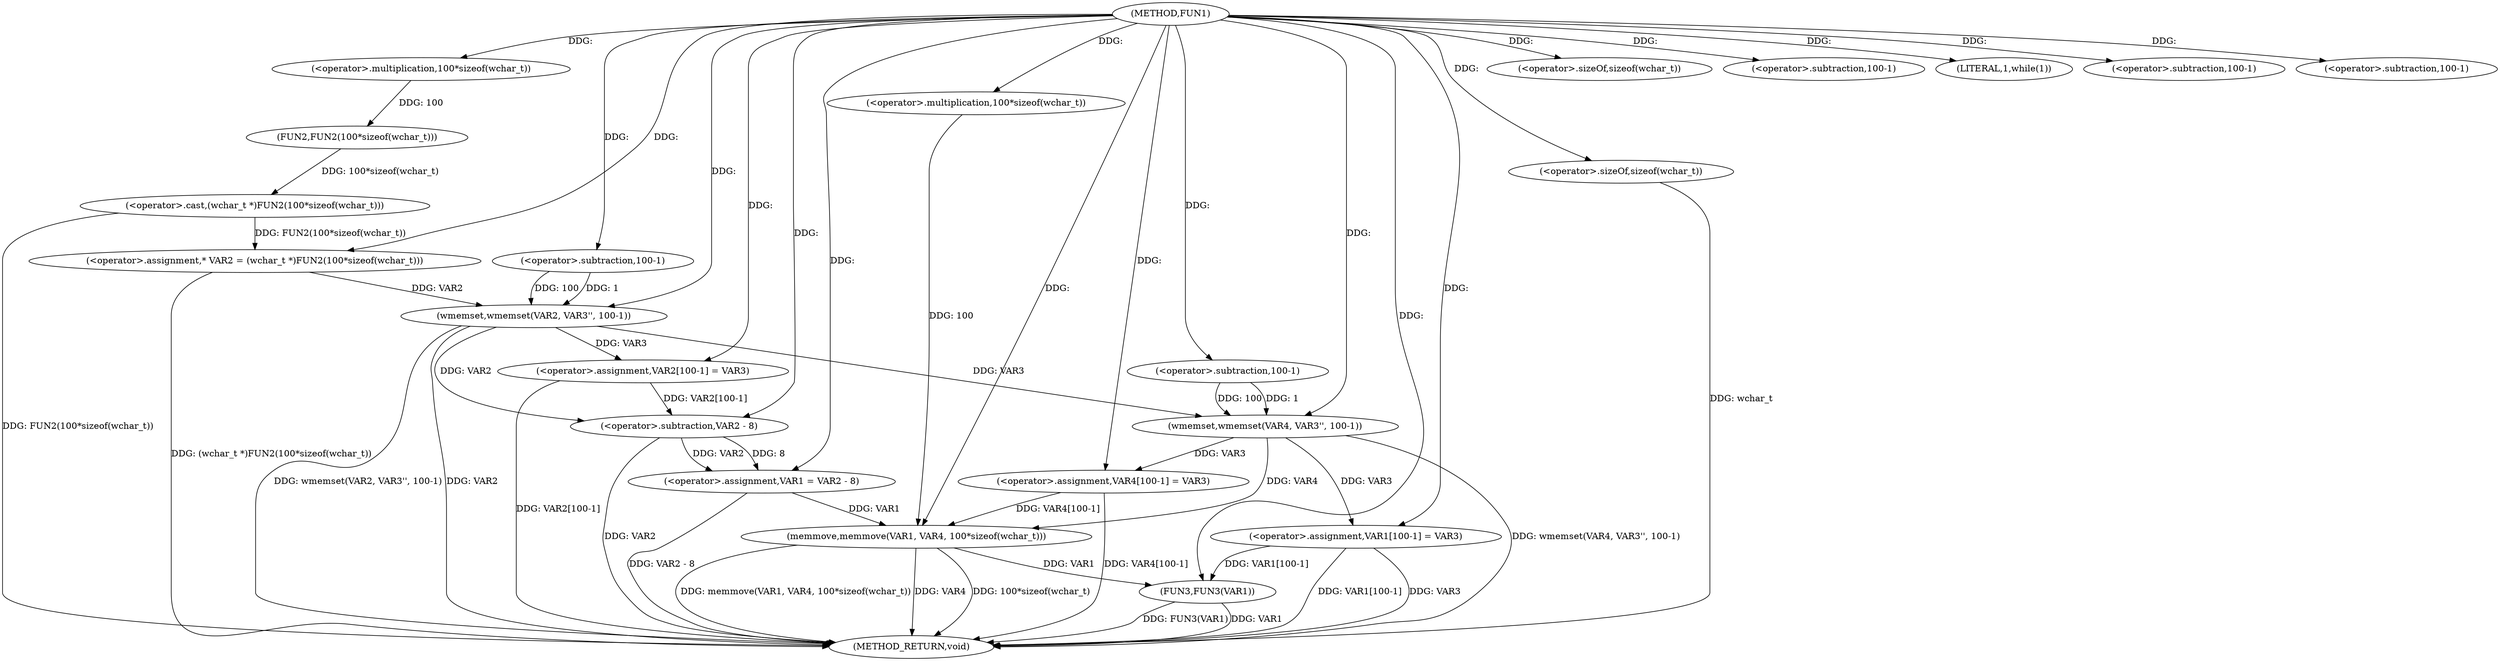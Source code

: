digraph FUN1 {  
"1000100" [label = "(METHOD,FUN1)" ]
"1000166" [label = "(METHOD_RETURN,void)" ]
"1000104" [label = "(<operator>.assignment,* VAR2 = (wchar_t *)FUN2(100*sizeof(wchar_t)))" ]
"1000106" [label = "(<operator>.cast,(wchar_t *)FUN2(100*sizeof(wchar_t)))" ]
"1000108" [label = "(FUN2,FUN2(100*sizeof(wchar_t)))" ]
"1000109" [label = "(<operator>.multiplication,100*sizeof(wchar_t))" ]
"1000111" [label = "(<operator>.sizeOf,sizeof(wchar_t))" ]
"1000113" [label = "(wmemset,wmemset(VAR2, VAR3'', 100-1))" ]
"1000116" [label = "(<operator>.subtraction,100-1)" ]
"1000119" [label = "(<operator>.assignment,VAR2[100-1] = VAR3)" ]
"1000122" [label = "(<operator>.subtraction,100-1)" ]
"1000127" [label = "(LITERAL,1,while(1))" ]
"1000129" [label = "(<operator>.assignment,VAR1 = VAR2 - 8)" ]
"1000131" [label = "(<operator>.subtraction,VAR2 - 8)" ]
"1000137" [label = "(wmemset,wmemset(VAR4, VAR3'', 100-1))" ]
"1000140" [label = "(<operator>.subtraction,100-1)" ]
"1000143" [label = "(<operator>.assignment,VAR4[100-1] = VAR3)" ]
"1000146" [label = "(<operator>.subtraction,100-1)" ]
"1000150" [label = "(memmove,memmove(VAR1, VAR4, 100*sizeof(wchar_t)))" ]
"1000153" [label = "(<operator>.multiplication,100*sizeof(wchar_t))" ]
"1000155" [label = "(<operator>.sizeOf,sizeof(wchar_t))" ]
"1000157" [label = "(<operator>.assignment,VAR1[100-1] = VAR3)" ]
"1000160" [label = "(<operator>.subtraction,100-1)" ]
"1000164" [label = "(FUN3,FUN3(VAR1))" ]
  "1000164" -> "1000166"  [ label = "DDG: FUN3(VAR1)"] 
  "1000106" -> "1000166"  [ label = "DDG: FUN2(100*sizeof(wchar_t))"] 
  "1000131" -> "1000166"  [ label = "DDG: VAR2"] 
  "1000150" -> "1000166"  [ label = "DDG: VAR4"] 
  "1000150" -> "1000166"  [ label = "DDG: 100*sizeof(wchar_t)"] 
  "1000150" -> "1000166"  [ label = "DDG: memmove(VAR1, VAR4, 100*sizeof(wchar_t))"] 
  "1000155" -> "1000166"  [ label = "DDG: wchar_t"] 
  "1000157" -> "1000166"  [ label = "DDG: VAR3"] 
  "1000113" -> "1000166"  [ label = "DDG: VAR2"] 
  "1000157" -> "1000166"  [ label = "DDG: VAR1[100-1]"] 
  "1000143" -> "1000166"  [ label = "DDG: VAR4[100-1]"] 
  "1000113" -> "1000166"  [ label = "DDG: wmemset(VAR2, VAR3'', 100-1)"] 
  "1000119" -> "1000166"  [ label = "DDG: VAR2[100-1]"] 
  "1000137" -> "1000166"  [ label = "DDG: wmemset(VAR4, VAR3'', 100-1)"] 
  "1000104" -> "1000166"  [ label = "DDG: (wchar_t *)FUN2(100*sizeof(wchar_t))"] 
  "1000129" -> "1000166"  [ label = "DDG: VAR2 - 8"] 
  "1000164" -> "1000166"  [ label = "DDG: VAR1"] 
  "1000106" -> "1000104"  [ label = "DDG: FUN2(100*sizeof(wchar_t))"] 
  "1000100" -> "1000104"  [ label = "DDG: "] 
  "1000108" -> "1000106"  [ label = "DDG: 100*sizeof(wchar_t)"] 
  "1000109" -> "1000108"  [ label = "DDG: 100"] 
  "1000100" -> "1000109"  [ label = "DDG: "] 
  "1000100" -> "1000111"  [ label = "DDG: "] 
  "1000104" -> "1000113"  [ label = "DDG: VAR2"] 
  "1000100" -> "1000113"  [ label = "DDG: "] 
  "1000116" -> "1000113"  [ label = "DDG: 100"] 
  "1000116" -> "1000113"  [ label = "DDG: 1"] 
  "1000100" -> "1000116"  [ label = "DDG: "] 
  "1000113" -> "1000119"  [ label = "DDG: VAR3"] 
  "1000100" -> "1000119"  [ label = "DDG: "] 
  "1000100" -> "1000122"  [ label = "DDG: "] 
  "1000100" -> "1000127"  [ label = "DDG: "] 
  "1000131" -> "1000129"  [ label = "DDG: VAR2"] 
  "1000131" -> "1000129"  [ label = "DDG: 8"] 
  "1000100" -> "1000129"  [ label = "DDG: "] 
  "1000113" -> "1000131"  [ label = "DDG: VAR2"] 
  "1000119" -> "1000131"  [ label = "DDG: VAR2[100-1]"] 
  "1000100" -> "1000131"  [ label = "DDG: "] 
  "1000100" -> "1000137"  [ label = "DDG: "] 
  "1000113" -> "1000137"  [ label = "DDG: VAR3"] 
  "1000140" -> "1000137"  [ label = "DDG: 100"] 
  "1000140" -> "1000137"  [ label = "DDG: 1"] 
  "1000100" -> "1000140"  [ label = "DDG: "] 
  "1000137" -> "1000143"  [ label = "DDG: VAR3"] 
  "1000100" -> "1000143"  [ label = "DDG: "] 
  "1000100" -> "1000146"  [ label = "DDG: "] 
  "1000129" -> "1000150"  [ label = "DDG: VAR1"] 
  "1000100" -> "1000150"  [ label = "DDG: "] 
  "1000143" -> "1000150"  [ label = "DDG: VAR4[100-1]"] 
  "1000137" -> "1000150"  [ label = "DDG: VAR4"] 
  "1000153" -> "1000150"  [ label = "DDG: 100"] 
  "1000100" -> "1000153"  [ label = "DDG: "] 
  "1000100" -> "1000155"  [ label = "DDG: "] 
  "1000100" -> "1000157"  [ label = "DDG: "] 
  "1000137" -> "1000157"  [ label = "DDG: VAR3"] 
  "1000100" -> "1000160"  [ label = "DDG: "] 
  "1000150" -> "1000164"  [ label = "DDG: VAR1"] 
  "1000157" -> "1000164"  [ label = "DDG: VAR1[100-1]"] 
  "1000100" -> "1000164"  [ label = "DDG: "] 
}
